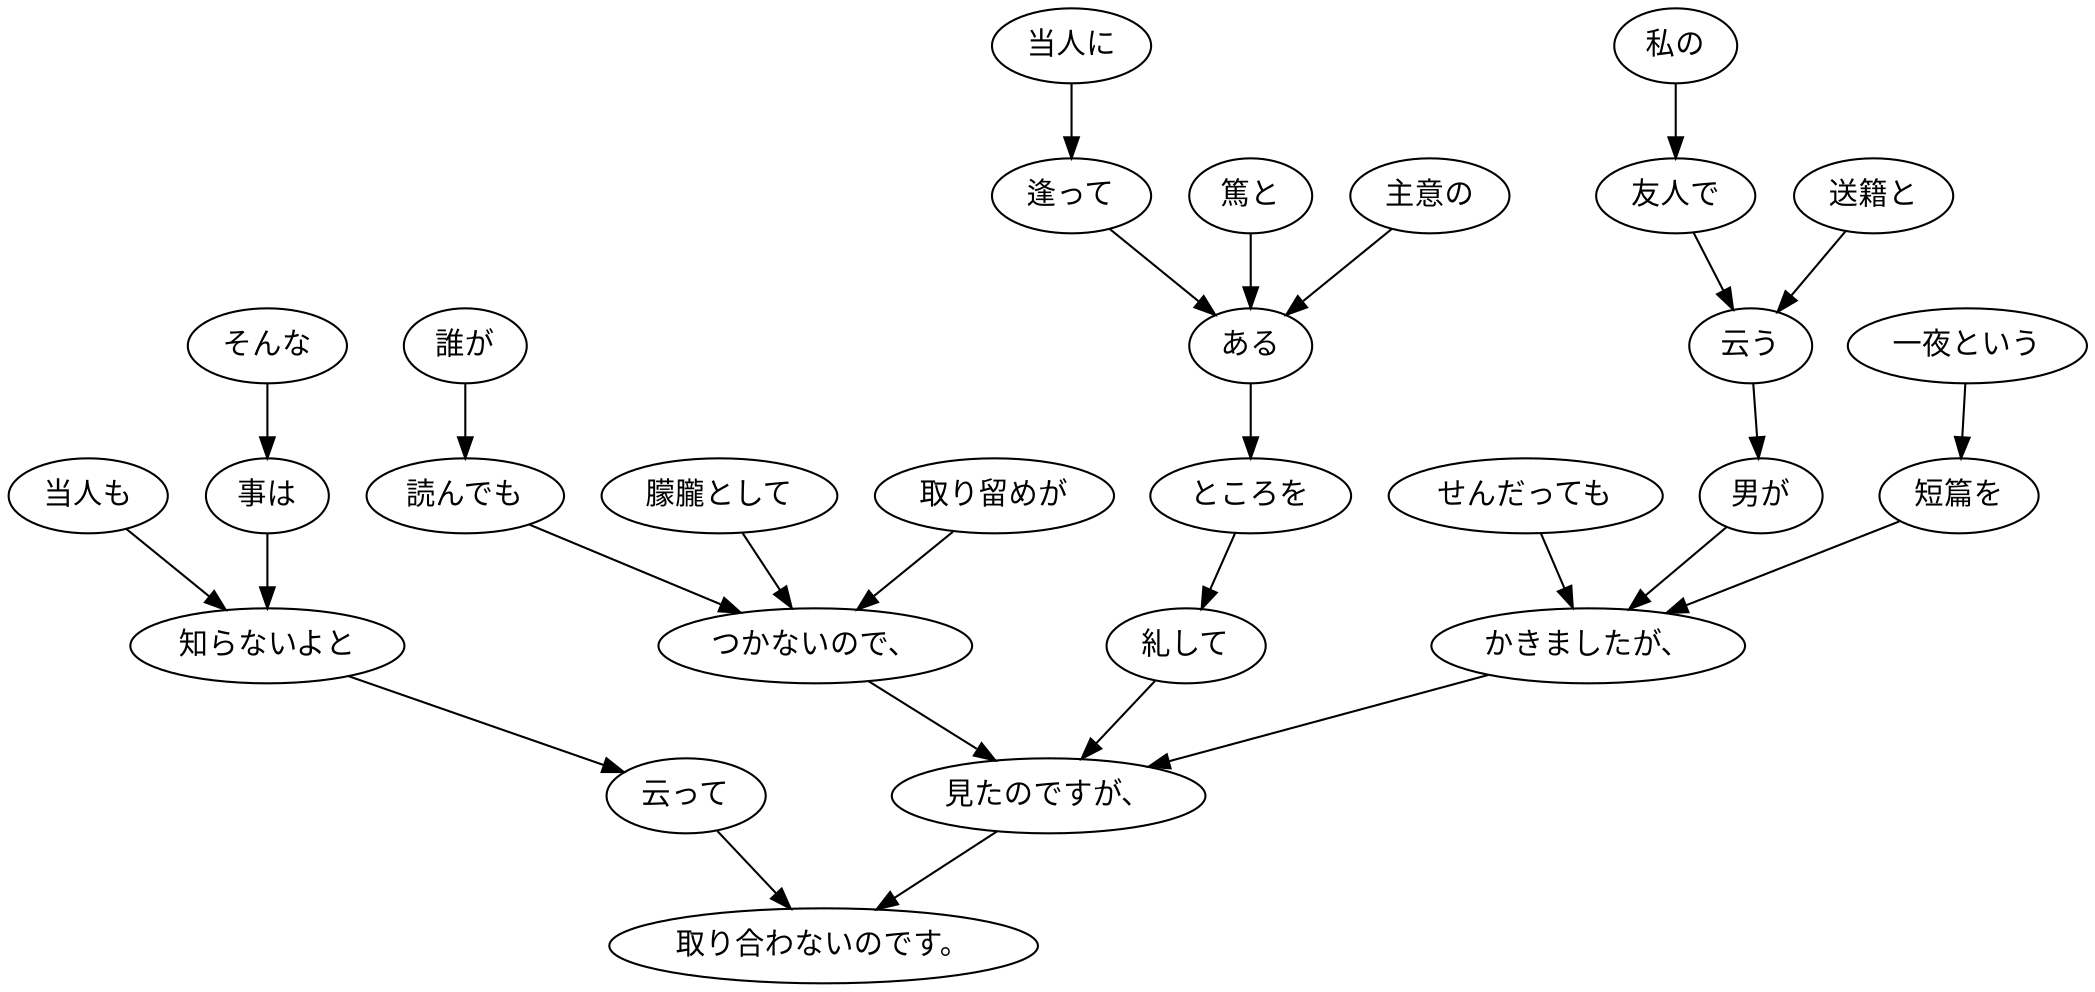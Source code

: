 digraph graph3840 {
	node0 [label="せんだっても"];
	node1 [label="私の"];
	node2 [label="友人で"];
	node3 [label="送籍と"];
	node4 [label="云う"];
	node5 [label="男が"];
	node6 [label="一夜という"];
	node7 [label="短篇を"];
	node8 [label="かきましたが、"];
	node9 [label="誰が"];
	node10 [label="読んでも"];
	node11 [label="朦朧として"];
	node12 [label="取り留めが"];
	node13 [label="つかないので、"];
	node14 [label="当人に"];
	node15 [label="逢って"];
	node16 [label="篤と"];
	node17 [label="主意の"];
	node18 [label="ある"];
	node19 [label="ところを"];
	node20 [label="糺して"];
	node21 [label="見たのですが、"];
	node22 [label="当人も"];
	node23 [label="そんな"];
	node24 [label="事は"];
	node25 [label="知らないよと"];
	node26 [label="云って"];
	node27 [label="取り合わないのです。"];
	node0 -> node8;
	node1 -> node2;
	node2 -> node4;
	node3 -> node4;
	node4 -> node5;
	node5 -> node8;
	node6 -> node7;
	node7 -> node8;
	node8 -> node21;
	node9 -> node10;
	node10 -> node13;
	node11 -> node13;
	node12 -> node13;
	node13 -> node21;
	node14 -> node15;
	node15 -> node18;
	node16 -> node18;
	node17 -> node18;
	node18 -> node19;
	node19 -> node20;
	node20 -> node21;
	node21 -> node27;
	node22 -> node25;
	node23 -> node24;
	node24 -> node25;
	node25 -> node26;
	node26 -> node27;
}
